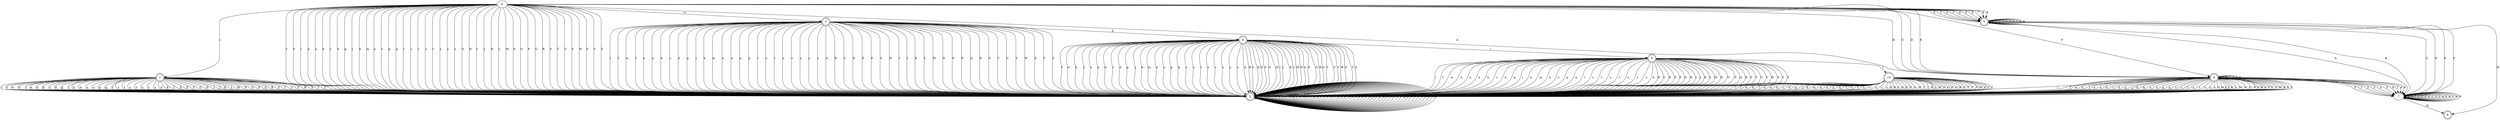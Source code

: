 digraph Automata {
	0 [label=0]
	0 -> 1 [label=i]
	0 -> 2 [label=f]
	0 -> 3 [label=w]
	0 -> 2 [label=h]
	0 -> 2 [label=l]
	0 -> 2 [label=e]
	0 -> 2 [label=a]
	0 -> 2 [label=b]
	0 -> 2 [label=c]
	0 -> 2 [label=d]
	0 -> 2 [label=g]
	0 -> 2 [label=j]
	0 -> 2 [label=k]
	0 -> 2 [label=m]
	0 -> 2 [label=n]
	0 -> 2 [label=o]
	0 -> 2 [label=p]
	0 -> 2 [label=q]
	0 -> 2 [label=r]
	0 -> 2 [label=s]
	0 -> 2 [label=t]
	0 -> 2 [label=u]
	0 -> 2 [label=v]
	0 -> 2 [label=x]
	0 -> 2 [label=y]
	0 -> 2 [label=z]
	0 -> 4 [label=A]
	0 -> 4 [label=B]
	0 -> 4 [label=C]
	0 -> 4 [label=D]
	0 -> 4 [label=E]
	0 -> 4 [label=F]
	0 -> 2 [label=G]
	0 -> 2 [label=H]
	0 -> 2 [label=I]
	0 -> 2 [label=J]
	0 -> 2 [label=K]
	0 -> 2 [label=L]
	0 -> 2 [label=M]
	0 -> 2 [label=N]
	0 -> 2 [label=O]
	0 -> 2 [label=P]
	0 -> 2 [label=Q]
	0 -> 2 [label=R]
	0 -> 2 [label=S]
	0 -> 2 [label=T]
	0 -> 2 [label=U]
	0 -> 2 [label=V]
	0 -> 2 [label=W]
	0 -> 2 [label=X]
	0 -> 2 [label=Y]
	0 -> 2 [label=Z]
	0 -> 5 [label=0]
	0 -> 5 [label=1]
	0 -> 5 [label=2]
	0 -> 5 [label=3]
	0 -> 5 [label=4]
	0 -> 5 [label=5]
	0 -> 5 [label=6]
	0 -> 5 [label=7]
	0 -> 5 [label=8]
	0 -> 5 [label=9]
	1 [label=1 shape=doublecircle]
	1 -> 2 [label=i]
	1 -> 2 [label=f]
	1 -> 2 [label=w]
	1 -> 2 [label=h]
	1 -> 2 [label=l]
	1 -> 2 [label=e]
	1 -> 2 [label=a]
	1 -> 2 [label=b]
	1 -> 2 [label=c]
	1 -> 2 [label=d]
	1 -> 2 [label=g]
	1 -> 2 [label=j]
	1 -> 2 [label=k]
	1 -> 2 [label=m]
	1 -> 2 [label=n]
	1 -> 2 [label=o]
	1 -> 2 [label=p]
	1 -> 2 [label=q]
	1 -> 2 [label=r]
	1 -> 2 [label=s]
	1 -> 2 [label=t]
	1 -> 2 [label=u]
	1 -> 2 [label=v]
	1 -> 2 [label=x]
	1 -> 2 [label=y]
	1 -> 2 [label=z]
	1 -> 2 [label=A]
	1 -> 2 [label=B]
	1 -> 2 [label=C]
	1 -> 2 [label=D]
	1 -> 2 [label=E]
	1 -> 2 [label=F]
	1 -> 2 [label=G]
	1 -> 2 [label=H]
	1 -> 2 [label=I]
	1 -> 2 [label=J]
	1 -> 2 [label=K]
	1 -> 2 [label=L]
	1 -> 2 [label=M]
	1 -> 2 [label=N]
	1 -> 2 [label=O]
	1 -> 2 [label=P]
	1 -> 2 [label=Q]
	1 -> 2 [label=R]
	1 -> 2 [label=S]
	1 -> 2 [label=T]
	1 -> 2 [label=U]
	1 -> 2 [label=V]
	1 -> 2 [label=W]
	1 -> 2 [label=X]
	1 -> 2 [label=Y]
	1 -> 2 [label=Z]
	2 [label=2 shape=doublecircle]
	2 -> 2 [label=i]
	2 -> 2 [label=f]
	2 -> 2 [label=w]
	2 -> 2 [label=h]
	2 -> 2 [label=l]
	2 -> 2 [label=e]
	2 -> 2 [label=a]
	2 -> 2 [label=b]
	2 -> 2 [label=c]
	2 -> 2 [label=d]
	2 -> 2 [label=g]
	2 -> 2 [label=j]
	2 -> 2 [label=k]
	2 -> 2 [label=m]
	2 -> 2 [label=n]
	2 -> 2 [label=o]
	2 -> 2 [label=p]
	2 -> 2 [label=q]
	2 -> 2 [label=r]
	2 -> 2 [label=s]
	2 -> 2 [label=t]
	2 -> 2 [label=u]
	2 -> 2 [label=v]
	2 -> 2 [label=x]
	2 -> 2 [label=y]
	2 -> 2 [label=z]
	2 -> 2 [label=A]
	2 -> 2 [label=B]
	2 -> 2 [label=C]
	2 -> 2 [label=D]
	2 -> 2 [label=E]
	2 -> 2 [label=F]
	2 -> 2 [label=G]
	2 -> 2 [label=H]
	2 -> 2 [label=I]
	2 -> 2 [label=J]
	2 -> 2 [label=K]
	2 -> 2 [label=L]
	2 -> 2 [label=M]
	2 -> 2 [label=N]
	2 -> 2 [label=O]
	2 -> 2 [label=P]
	2 -> 2 [label=Q]
	2 -> 2 [label=R]
	2 -> 2 [label=S]
	2 -> 2 [label=T]
	2 -> 2 [label=U]
	2 -> 2 [label=V]
	2 -> 2 [label=W]
	2 -> 2 [label=X]
	2 -> 2 [label=Y]
	2 -> 2 [label=Z]
	3 [label=3 shape=doublecircle]
	3 -> 2 [label=i]
	3 -> 2 [label=f]
	3 -> 2 [label=w]
	3 -> 6 [label=h]
	3 -> 2 [label=l]
	3 -> 2 [label=e]
	3 -> 2 [label=a]
	3 -> 2 [label=b]
	3 -> 2 [label=c]
	3 -> 2 [label=d]
	3 -> 2 [label=g]
	3 -> 2 [label=j]
	3 -> 2 [label=k]
	3 -> 2 [label=m]
	3 -> 2 [label=n]
	3 -> 2 [label=o]
	3 -> 2 [label=p]
	3 -> 2 [label=q]
	3 -> 2 [label=r]
	3 -> 2 [label=s]
	3 -> 2 [label=t]
	3 -> 2 [label=u]
	3 -> 2 [label=v]
	3 -> 2 [label=x]
	3 -> 2 [label=y]
	3 -> 2 [label=z]
	3 -> 2 [label=A]
	3 -> 2 [label=B]
	3 -> 2 [label=C]
	3 -> 2 [label=D]
	3 -> 2 [label=E]
	3 -> 2 [label=F]
	3 -> 2 [label=G]
	3 -> 2 [label=H]
	3 -> 2 [label=I]
	3 -> 2 [label=J]
	3 -> 2 [label=K]
	3 -> 2 [label=L]
	3 -> 2 [label=M]
	3 -> 2 [label=N]
	3 -> 2 [label=O]
	3 -> 2 [label=P]
	3 -> 2 [label=Q]
	3 -> 2 [label=R]
	3 -> 2 [label=S]
	3 -> 2 [label=T]
	3 -> 2 [label=U]
	3 -> 2 [label=V]
	3 -> 2 [label=W]
	3 -> 2 [label=X]
	3 -> 2 [label=Y]
	3 -> 2 [label=Z]
	4 [label=4 shape=doublecircle]
	4 -> 2 [label=i]
	4 -> 2 [label=f]
	4 -> 2 [label=w]
	4 -> 2 [label=h]
	4 -> 2 [label=l]
	4 -> 2 [label=e]
	4 -> 2 [label=a]
	4 -> 2 [label=b]
	4 -> 2 [label=c]
	4 -> 2 [label=d]
	4 -> 2 [label=g]
	4 -> 2 [label=j]
	4 -> 2 [label=k]
	4 -> 2 [label=m]
	4 -> 2 [label=n]
	4 -> 2 [label=o]
	4 -> 2 [label=p]
	4 -> 2 [label=q]
	4 -> 2 [label=r]
	4 -> 2 [label=s]
	4 -> 2 [label=t]
	4 -> 2 [label=u]
	4 -> 2 [label=v]
	4 -> 2 [label=x]
	4 -> 2 [label=y]
	4 -> 2 [label=z]
	4 -> 4 [label=A]
	4 -> 4 [label=B]
	4 -> 4 [label=C]
	4 -> 4 [label=D]
	4 -> 4 [label=E]
	4 -> 4 [label=F]
	4 -> 2 [label=G]
	4 -> 2 [label=H]
	4 -> 2 [label=I]
	4 -> 2 [label=J]
	4 -> 2 [label=K]
	4 -> 2 [label=L]
	4 -> 2 [label=M]
	4 -> 2 [label=N]
	4 -> 2 [label=O]
	4 -> 2 [label=P]
	4 -> 2 [label=Q]
	4 -> 2 [label=R]
	4 -> 2 [label=S]
	4 -> 2 [label=T]
	4 -> 2 [label=U]
	4 -> 2 [label=V]
	4 -> 2 [label=W]
	4 -> 2 [label=X]
	4 -> 2 [label=Y]
	4 -> 2 [label=Z]
	4 -> 7 [label=0]
	4 -> 7 [label=1]
	4 -> 7 [label=2]
	4 -> 7 [label=3]
	4 -> 7 [label=4]
	4 -> 7 [label=5]
	4 -> 7 [label=6]
	4 -> 7 [label=7]
	4 -> 7 [label=8]
	4 -> 7 [label=9]
	5 [label=5 shape=doublecircle]
	5 -> 7 [label=A]
	5 -> 7 [label=B]
	5 -> 7 [label=C]
	5 -> 7 [label=D]
	5 -> 7 [label=E]
	5 -> 7 [label=F]
	5 -> 8 [label=H]
	5 -> 5 [label=0]
	5 -> 5 [label=1]
	5 -> 5 [label=2]
	5 -> 5 [label=3]
	5 -> 5 [label=4]
	5 -> 5 [label=5]
	5 -> 5 [label=6]
	5 -> 5 [label=7]
	5 -> 5 [label=8]
	5 -> 5 [label=9]
	6 [label=6 shape=doublecircle]
	6 -> 9 [label=i]
	6 -> 2 [label=f]
	6 -> 2 [label=w]
	6 -> 2 [label=h]
	6 -> 2 [label=l]
	6 -> 2 [label=e]
	6 -> 2 [label=a]
	6 -> 2 [label=b]
	6 -> 2 [label=c]
	6 -> 2 [label=d]
	6 -> 2 [label=g]
	6 -> 2 [label=j]
	6 -> 2 [label=k]
	6 -> 2 [label=m]
	6 -> 2 [label=n]
	6 -> 2 [label=o]
	6 -> 2 [label=p]
	6 -> 2 [label=q]
	6 -> 2 [label=r]
	6 -> 2 [label=s]
	6 -> 2 [label=t]
	6 -> 2 [label=u]
	6 -> 2 [label=v]
	6 -> 2 [label=x]
	6 -> 2 [label=y]
	6 -> 2 [label=z]
	6 -> 2 [label=A]
	6 -> 2 [label=B]
	6 -> 2 [label=C]
	6 -> 2 [label=D]
	6 -> 2 [label=E]
	6 -> 2 [label=F]
	6 -> 2 [label=G]
	6 -> 2 [label=H]
	6 -> 2 [label=I]
	6 -> 2 [label=J]
	6 -> 2 [label=K]
	6 -> 2 [label=L]
	6 -> 2 [label=M]
	6 -> 2 [label=N]
	6 -> 2 [label=O]
	6 -> 2 [label=P]
	6 -> 2 [label=Q]
	6 -> 2 [label=R]
	6 -> 2 [label=S]
	6 -> 2 [label=T]
	6 -> 2 [label=U]
	6 -> 2 [label=V]
	6 -> 2 [label=W]
	6 -> 2 [label=X]
	6 -> 2 [label=Y]
	6 -> 2 [label=Z]
	7 [label=7]
	7 -> 7 [label=A]
	7 -> 7 [label=B]
	7 -> 7 [label=C]
	7 -> 7 [label=D]
	7 -> 7 [label=E]
	7 -> 7 [label=F]
	7 -> 8 [label=H]
	7 -> 7 [label=0]
	7 -> 7 [label=1]
	7 -> 7 [label=2]
	7 -> 7 [label=3]
	7 -> 7 [label=4]
	7 -> 7 [label=5]
	7 -> 7 [label=6]
	7 -> 7 [label=7]
	7 -> 7 [label=8]
	7 -> 7 [label=9]
	8 [label=8 shape=doublecircle]
	9 [label=9 shape=doublecircle]
	9 -> 2 [label=i]
	9 -> 2 [label=f]
	9 -> 2 [label=w]
	9 -> 2 [label=h]
	9 -> 10 [label=l]
	9 -> 2 [label=e]
	9 -> 2 [label=a]
	9 -> 2 [label=b]
	9 -> 2 [label=c]
	9 -> 2 [label=d]
	9 -> 2 [label=g]
	9 -> 2 [label=j]
	9 -> 2 [label=k]
	9 -> 2 [label=m]
	9 -> 2 [label=n]
	9 -> 2 [label=o]
	9 -> 2 [label=p]
	9 -> 2 [label=q]
	9 -> 2 [label=r]
	9 -> 2 [label=s]
	9 -> 2 [label=t]
	9 -> 2 [label=u]
	9 -> 2 [label=v]
	9 -> 2 [label=x]
	9 -> 2 [label=y]
	9 -> 2 [label=z]
	9 -> 2 [label=A]
	9 -> 2 [label=B]
	9 -> 2 [label=C]
	9 -> 2 [label=D]
	9 -> 2 [label=E]
	9 -> 2 [label=F]
	9 -> 2 [label=G]
	9 -> 2 [label=H]
	9 -> 2 [label=I]
	9 -> 2 [label=J]
	9 -> 2 [label=K]
	9 -> 2 [label=L]
	9 -> 2 [label=M]
	9 -> 2 [label=N]
	9 -> 2 [label=O]
	9 -> 2 [label=P]
	9 -> 2 [label=Q]
	9 -> 2 [label=R]
	9 -> 2 [label=S]
	9 -> 2 [label=T]
	9 -> 2 [label=U]
	9 -> 2 [label=V]
	9 -> 2 [label=W]
	9 -> 2 [label=X]
	9 -> 2 [label=Y]
	9 -> 2 [label=Z]
	10 [label=10 shape=doublecircle]
	10 -> 2 [label=i]
	10 -> 2 [label=f]
	10 -> 2 [label=w]
	10 -> 2 [label=h]
	10 -> 2 [label=l]
	10 -> 2 [label=e]
	10 -> 2 [label=a]
	10 -> 2 [label=b]
	10 -> 2 [label=c]
	10 -> 2 [label=d]
	10 -> 2 [label=g]
	10 -> 2 [label=j]
	10 -> 2 [label=k]
	10 -> 2 [label=m]
	10 -> 2 [label=n]
	10 -> 2 [label=o]
	10 -> 2 [label=p]
	10 -> 2 [label=q]
	10 -> 2 [label=r]
	10 -> 2 [label=s]
	10 -> 2 [label=t]
	10 -> 2 [label=u]
	10 -> 2 [label=v]
	10 -> 2 [label=x]
	10 -> 2 [label=y]
	10 -> 2 [label=z]
	10 -> 2 [label=A]
	10 -> 2 [label=B]
	10 -> 2 [label=C]
	10 -> 2 [label=D]
	10 -> 2 [label=E]
	10 -> 2 [label=F]
	10 -> 2 [label=G]
	10 -> 2 [label=H]
	10 -> 2 [label=I]
	10 -> 2 [label=J]
	10 -> 2 [label=K]
	10 -> 2 [label=L]
	10 -> 2 [label=M]
	10 -> 2 [label=N]
	10 -> 2 [label=O]
	10 -> 2 [label=P]
	10 -> 2 [label=Q]
	10 -> 2 [label=R]
	10 -> 2 [label=S]
	10 -> 2 [label=T]
	10 -> 2 [label=U]
	10 -> 2 [label=V]
	10 -> 2 [label=W]
	10 -> 2 [label=X]
	10 -> 2 [label=Y]
	10 -> 2 [label=Z]
}
